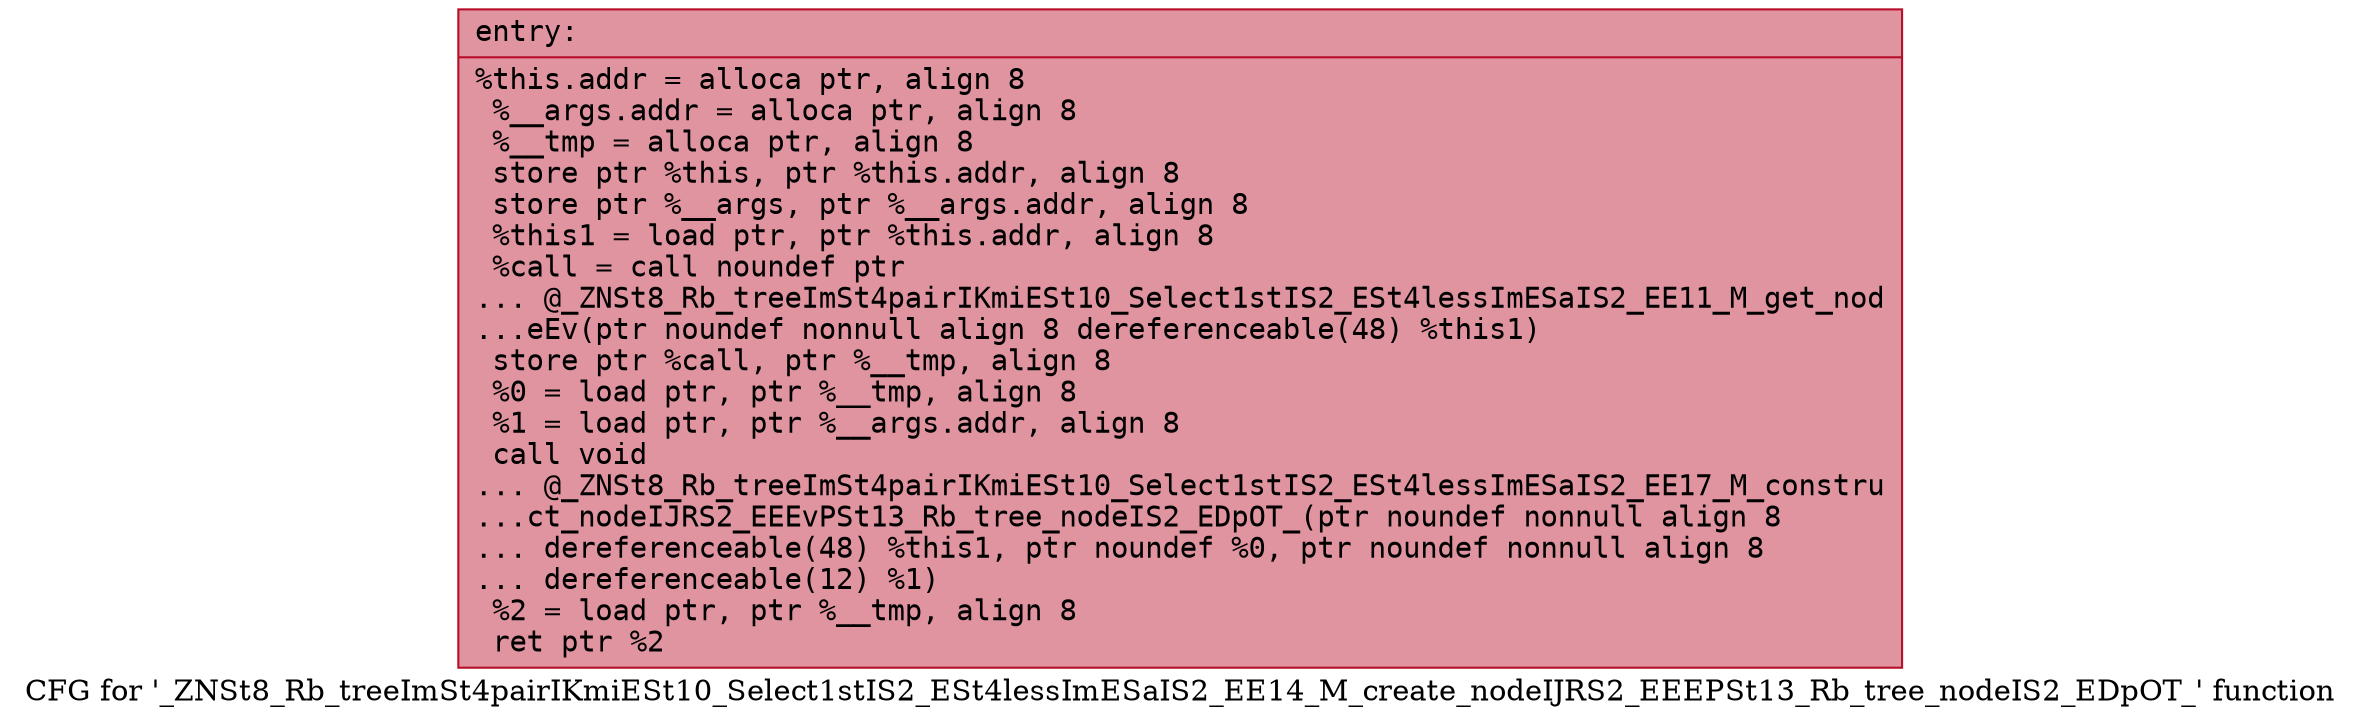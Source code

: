 digraph "CFG for '_ZNSt8_Rb_treeImSt4pairIKmiESt10_Select1stIS2_ESt4lessImESaIS2_EE14_M_create_nodeIJRS2_EEEPSt13_Rb_tree_nodeIS2_EDpOT_' function" {
	label="CFG for '_ZNSt8_Rb_treeImSt4pairIKmiESt10_Select1stIS2_ESt4lessImESaIS2_EE14_M_create_nodeIJRS2_EEEPSt13_Rb_tree_nodeIS2_EDpOT_' function";

	Node0x55dfe4b75640 [shape=record,color="#b70d28ff", style=filled, fillcolor="#b70d2870" fontname="Courier",label="{entry:\l|  %this.addr = alloca ptr, align 8\l  %__args.addr = alloca ptr, align 8\l  %__tmp = alloca ptr, align 8\l  store ptr %this, ptr %this.addr, align 8\l  store ptr %__args, ptr %__args.addr, align 8\l  %this1 = load ptr, ptr %this.addr, align 8\l  %call = call noundef ptr\l... @_ZNSt8_Rb_treeImSt4pairIKmiESt10_Select1stIS2_ESt4lessImESaIS2_EE11_M_get_nod\l...eEv(ptr noundef nonnull align 8 dereferenceable(48) %this1)\l  store ptr %call, ptr %__tmp, align 8\l  %0 = load ptr, ptr %__tmp, align 8\l  %1 = load ptr, ptr %__args.addr, align 8\l  call void\l... @_ZNSt8_Rb_treeImSt4pairIKmiESt10_Select1stIS2_ESt4lessImESaIS2_EE17_M_constru\l...ct_nodeIJRS2_EEEvPSt13_Rb_tree_nodeIS2_EDpOT_(ptr noundef nonnull align 8\l... dereferenceable(48) %this1, ptr noundef %0, ptr noundef nonnull align 8\l... dereferenceable(12) %1)\l  %2 = load ptr, ptr %__tmp, align 8\l  ret ptr %2\l}"];
}
